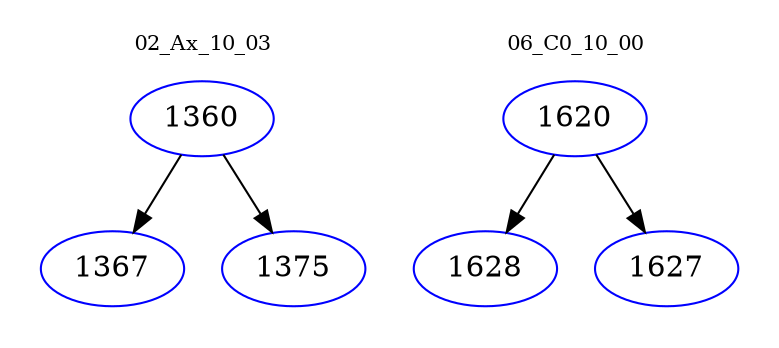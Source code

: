 digraph{
subgraph cluster_0 {
color = white
label = "02_Ax_10_03";
fontsize=10;
T0_1360 [label="1360", color="blue"]
T0_1360 -> T0_1367 [color="black"]
T0_1367 [label="1367", color="blue"]
T0_1360 -> T0_1375 [color="black"]
T0_1375 [label="1375", color="blue"]
}
subgraph cluster_1 {
color = white
label = "06_C0_10_00";
fontsize=10;
T1_1620 [label="1620", color="blue"]
T1_1620 -> T1_1628 [color="black"]
T1_1628 [label="1628", color="blue"]
T1_1620 -> T1_1627 [color="black"]
T1_1627 [label="1627", color="blue"]
}
}
